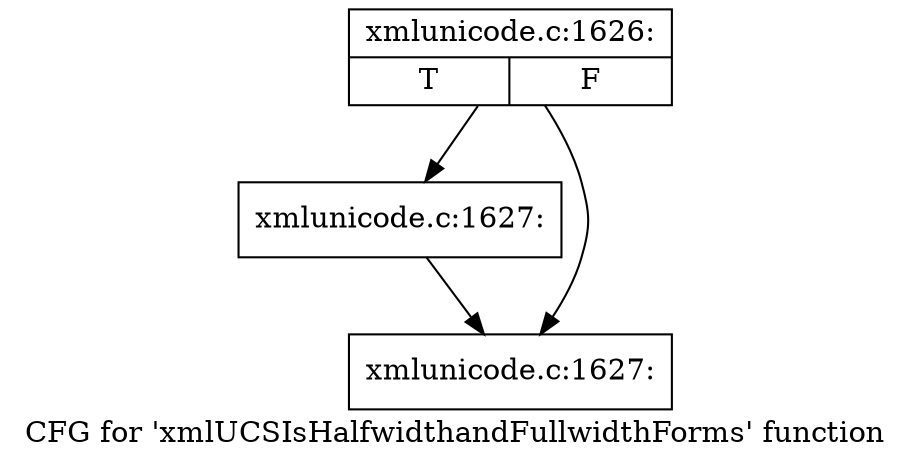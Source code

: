 digraph "CFG for 'xmlUCSIsHalfwidthandFullwidthForms' function" {
	label="CFG for 'xmlUCSIsHalfwidthandFullwidthForms' function";

	Node0x4e44860 [shape=record,label="{xmlunicode.c:1626:|{<s0>T|<s1>F}}"];
	Node0x4e44860 -> Node0x4e44e20;
	Node0x4e44860 -> Node0x4e44dd0;
	Node0x4e44e20 [shape=record,label="{xmlunicode.c:1627:}"];
	Node0x4e44e20 -> Node0x4e44dd0;
	Node0x4e44dd0 [shape=record,label="{xmlunicode.c:1627:}"];
}
